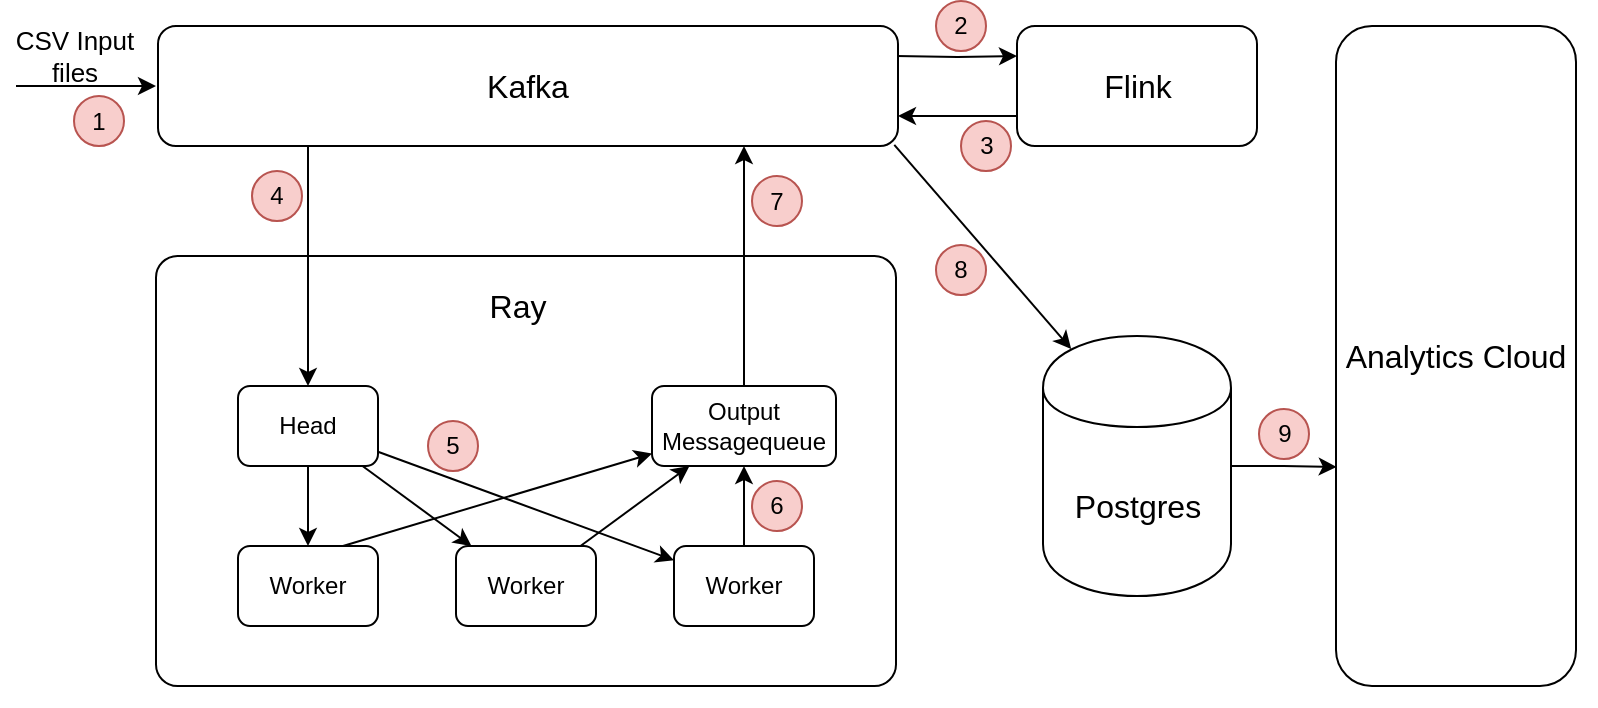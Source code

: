 <mxfile version="12.3.8" type="device" pages="1"><diagram id="EUae6Hl6zSFQ8QGza2RW" name="Page-1"><mxGraphModel dx="1019" dy="492" grid="1" gridSize="10" guides="1" tooltips="1" connect="1" arrows="1" fold="1" page="1" pageScale="1" pageWidth="827" pageHeight="1169" math="0" shadow="0"><root><mxCell id="0"/><mxCell id="1" parent="0"/><mxCell id="H3BJ_8zFWDTxHuBBnb_M-2" value="" style="rounded=1;whiteSpace=wrap;html=1;arcSize=5;" parent="1" vertex="1"><mxGeometry x="80" y="255" width="370" height="215" as="geometry"/></mxCell><mxCell id="H3BJ_8zFWDTxHuBBnb_M-3" value="Ray" style="text;html=1;strokeColor=none;fillColor=none;align=center;verticalAlign=middle;whiteSpace=wrap;rounded=0;fontSize=16;" parent="1" vertex="1"><mxGeometry x="241" y="270" width="40" height="20" as="geometry"/></mxCell><mxCell id="H3BJ_8zFWDTxHuBBnb_M-21" style="edgeStyle=none;rounded=0;orthogonalLoop=1;jettySize=auto;html=1;" parent="1" source="H3BJ_8zFWDTxHuBBnb_M-4" target="H3BJ_8zFWDTxHuBBnb_M-5" edge="1"><mxGeometry relative="1" as="geometry"/></mxCell><mxCell id="H3BJ_8zFWDTxHuBBnb_M-22" style="edgeStyle=none;rounded=0;orthogonalLoop=1;jettySize=auto;html=1;" parent="1" source="H3BJ_8zFWDTxHuBBnb_M-4" target="H3BJ_8zFWDTxHuBBnb_M-6" edge="1"><mxGeometry relative="1" as="geometry"/></mxCell><mxCell id="H3BJ_8zFWDTxHuBBnb_M-23" style="edgeStyle=none;rounded=0;orthogonalLoop=1;jettySize=auto;html=1;" parent="1" source="H3BJ_8zFWDTxHuBBnb_M-4" target="H3BJ_8zFWDTxHuBBnb_M-7" edge="1"><mxGeometry relative="1" as="geometry"/></mxCell><mxCell id="H3BJ_8zFWDTxHuBBnb_M-4" value="Head" style="rounded=1;whiteSpace=wrap;html=1;" parent="1" vertex="1"><mxGeometry x="121" y="320" width="70" height="40" as="geometry"/></mxCell><mxCell id="H3BJ_8zFWDTxHuBBnb_M-28" style="rounded=0;orthogonalLoop=1;jettySize=auto;html=1;exitX=0.75;exitY=0;exitDx=0;exitDy=0;" parent="1" source="H3BJ_8zFWDTxHuBBnb_M-5" target="H3BJ_8zFWDTxHuBBnb_M-9" edge="1"><mxGeometry relative="1" as="geometry"/></mxCell><mxCell id="H3BJ_8zFWDTxHuBBnb_M-5" value="Worker" style="rounded=1;whiteSpace=wrap;html=1;" parent="1" vertex="1"><mxGeometry x="121" y="400" width="70" height="40" as="geometry"/></mxCell><mxCell id="H3BJ_8zFWDTxHuBBnb_M-27" style="rounded=0;orthogonalLoop=1;jettySize=auto;html=1;" parent="1" source="H3BJ_8zFWDTxHuBBnb_M-6" target="H3BJ_8zFWDTxHuBBnb_M-9" edge="1"><mxGeometry relative="1" as="geometry"/></mxCell><mxCell id="H3BJ_8zFWDTxHuBBnb_M-6" value="Worker" style="rounded=1;whiteSpace=wrap;html=1;" parent="1" vertex="1"><mxGeometry x="230" y="400" width="70" height="40" as="geometry"/></mxCell><mxCell id="H3BJ_8zFWDTxHuBBnb_M-26" style="rounded=0;orthogonalLoop=1;jettySize=auto;html=1;entryX=0.5;entryY=1;entryDx=0;entryDy=0;" parent="1" source="H3BJ_8zFWDTxHuBBnb_M-7" target="H3BJ_8zFWDTxHuBBnb_M-9" edge="1"><mxGeometry relative="1" as="geometry"/></mxCell><mxCell id="H3BJ_8zFWDTxHuBBnb_M-7" value="Worker" style="rounded=1;whiteSpace=wrap;html=1;" parent="1" vertex="1"><mxGeometry x="339" y="400" width="70" height="40" as="geometry"/></mxCell><mxCell id="H3BJ_8zFWDTxHuBBnb_M-25" style="edgeStyle=orthogonalEdgeStyle;rounded=0;orthogonalLoop=1;jettySize=auto;html=1;" parent="1" source="H3BJ_8zFWDTxHuBBnb_M-9" target="H3BJ_8zFWDTxHuBBnb_M-10" edge="1"><mxGeometry relative="1" as="geometry"><Array as="points"><mxPoint x="374" y="230"/><mxPoint x="374" y="230"/></Array></mxGeometry></mxCell><mxCell id="H3BJ_8zFWDTxHuBBnb_M-9" value="Output Messagequeue" style="rounded=1;whiteSpace=wrap;html=1;" parent="1" vertex="1"><mxGeometry x="328" y="320" width="92" height="40" as="geometry"/></mxCell><mxCell id="H3BJ_8zFWDTxHuBBnb_M-16" style="edgeStyle=orthogonalEdgeStyle;rounded=0;orthogonalLoop=1;jettySize=auto;html=1;entryX=0;entryY=0.25;entryDx=0;entryDy=0;" parent="1" target="H3BJ_8zFWDTxHuBBnb_M-12" edge="1"><mxGeometry relative="1" as="geometry"><mxPoint x="450" y="155" as="sourcePoint"/></mxGeometry></mxCell><mxCell id="H3BJ_8zFWDTxHuBBnb_M-18" style="rounded=0;orthogonalLoop=1;jettySize=auto;html=1;entryX=0.15;entryY=0.05;entryDx=0;entryDy=0;entryPerimeter=0;exitX=0.995;exitY=0.991;exitDx=0;exitDy=0;exitPerimeter=0;" parent="1" source="H3BJ_8zFWDTxHuBBnb_M-10" target="H3BJ_8zFWDTxHuBBnb_M-11" edge="1"><mxGeometry relative="1" as="geometry"><mxPoint x="450" y="201" as="sourcePoint"/></mxGeometry></mxCell><mxCell id="H3BJ_8zFWDTxHuBBnb_M-24" style="edgeStyle=orthogonalEdgeStyle;rounded=0;orthogonalLoop=1;jettySize=auto;html=1;" parent="1" source="H3BJ_8zFWDTxHuBBnb_M-10" target="H3BJ_8zFWDTxHuBBnb_M-4" edge="1"><mxGeometry relative="1" as="geometry"><Array as="points"><mxPoint x="156" y="230"/><mxPoint x="156" y="230"/></Array></mxGeometry></mxCell><mxCell id="H3BJ_8zFWDTxHuBBnb_M-10" value="Kafka" style="rounded=1;whiteSpace=wrap;html=1;fontSize=16;" parent="1" vertex="1"><mxGeometry x="81" y="140" width="370" height="60" as="geometry"/></mxCell><mxCell id="H3BJ_8zFWDTxHuBBnb_M-19" style="edgeStyle=orthogonalEdgeStyle;rounded=0;orthogonalLoop=1;jettySize=auto;html=1;entryX=0.003;entryY=0.668;entryDx=0;entryDy=0;exitX=1;exitY=0.5;exitDx=0;exitDy=0;entryPerimeter=0;" parent="1" source="H3BJ_8zFWDTxHuBBnb_M-11" target="H3BJ_8zFWDTxHuBBnb_M-14" edge="1"><mxGeometry relative="1" as="geometry"><mxPoint x="618" y="388" as="sourcePoint"/></mxGeometry></mxCell><mxCell id="H3BJ_8zFWDTxHuBBnb_M-11" value="Postgres" style="shape=cylinder;whiteSpace=wrap;html=1;boundedLbl=1;backgroundOutline=1;rounded=1;fontSize=16;" parent="1" vertex="1"><mxGeometry x="523.5" y="295" width="94" height="130" as="geometry"/></mxCell><mxCell id="H3BJ_8zFWDTxHuBBnb_M-17" style="edgeStyle=orthogonalEdgeStyle;rounded=0;orthogonalLoop=1;jettySize=auto;html=1;entryX=1;entryY=0.75;entryDx=0;entryDy=0;exitX=0;exitY=0.75;exitDx=0;exitDy=0;" parent="1" source="H3BJ_8zFWDTxHuBBnb_M-12" target="H3BJ_8zFWDTxHuBBnb_M-10" edge="1"><mxGeometry relative="1" as="geometry"/></mxCell><mxCell id="H3BJ_8zFWDTxHuBBnb_M-12" value="Flink" style="rounded=1;whiteSpace=wrap;html=1;fontSize=16;" parent="1" vertex="1"><mxGeometry x="510.5" y="140" width="120" height="60" as="geometry"/></mxCell><mxCell id="H3BJ_8zFWDTxHuBBnb_M-14" value="Analytics Cloud" style="rounded=1;whiteSpace=wrap;html=1;fontSize=16;" parent="1" vertex="1"><mxGeometry x="670" y="140" width="120" height="330" as="geometry"/></mxCell><mxCell id="H3BJ_8zFWDTxHuBBnb_M-29" style="edgeStyle=orthogonalEdgeStyle;rounded=0;orthogonalLoop=1;jettySize=auto;html=1;entryX=0;entryY=0.25;entryDx=0;entryDy=0;" parent="1" edge="1"><mxGeometry relative="1" as="geometry"><mxPoint x="10" y="170" as="sourcePoint"/><mxPoint x="80" y="170" as="targetPoint"/><Array as="points"><mxPoint x="40" y="170"/><mxPoint x="40" y="170"/></Array></mxGeometry></mxCell><mxCell id="H3BJ_8zFWDTxHuBBnb_M-30" value="CSV Input&lt;br style=&quot;font-size: 13px;&quot;&gt;files" style="text;html=1;align=center;verticalAlign=middle;resizable=0;points=[];;autosize=1;strokeWidth=1;fontSize=13;" parent="1" vertex="1"><mxGeometry x="4" y="135" width="70" height="40" as="geometry"/></mxCell><mxCell id="H3BJ_8zFWDTxHuBBnb_M-31" value="&amp;nbsp; &amp;nbsp;" style="text;html=1;align=center;verticalAlign=middle;resizable=0;points=[];;autosize=1;fontSize=16;" parent="1" vertex="1"><mxGeometry x="770" y="460" width="30" height="20" as="geometry"/></mxCell><mxCell id="DeZ5b7Pxy3HOVGMe-Opm-2" value="1" style="ellipse;whiteSpace=wrap;html=1;aspect=fixed;fillColor=#f8cecc;strokeColor=#b85450;" vertex="1" parent="1"><mxGeometry x="39" y="175" width="25" height="25" as="geometry"/></mxCell><mxCell id="DeZ5b7Pxy3HOVGMe-Opm-3" value="5" style="ellipse;whiteSpace=wrap;html=1;aspect=fixed;fillColor=#f8cecc;strokeColor=#b85450;" vertex="1" parent="1"><mxGeometry x="216" y="337.5" width="25" height="25" as="geometry"/></mxCell><mxCell id="DeZ5b7Pxy3HOVGMe-Opm-4" value="4" style="ellipse;whiteSpace=wrap;html=1;aspect=fixed;fillColor=#f8cecc;strokeColor=#b85450;" vertex="1" parent="1"><mxGeometry x="128" y="212.5" width="25" height="25" as="geometry"/></mxCell><mxCell id="DeZ5b7Pxy3HOVGMe-Opm-5" value="3" style="ellipse;whiteSpace=wrap;html=1;aspect=fixed;fillColor=#f8cecc;strokeColor=#b85450;" vertex="1" parent="1"><mxGeometry x="482.5" y="187.5" width="25" height="25" as="geometry"/></mxCell><mxCell id="DeZ5b7Pxy3HOVGMe-Opm-6" value="2" style="ellipse;whiteSpace=wrap;html=1;aspect=fixed;fillColor=#f8cecc;strokeColor=#b85450;" vertex="1" parent="1"><mxGeometry x="470" y="127.5" width="25" height="25" as="geometry"/></mxCell><mxCell id="DeZ5b7Pxy3HOVGMe-Opm-9" value="8" style="ellipse;whiteSpace=wrap;html=1;aspect=fixed;fillColor=#f8cecc;strokeColor=#b85450;" vertex="1" parent="1"><mxGeometry x="470" y="249.5" width="25" height="25" as="geometry"/></mxCell><mxCell id="DeZ5b7Pxy3HOVGMe-Opm-10" value="7" style="ellipse;whiteSpace=wrap;html=1;aspect=fixed;fillColor=#f8cecc;strokeColor=#b85450;" vertex="1" parent="1"><mxGeometry x="378" y="215" width="25" height="25" as="geometry"/></mxCell><mxCell id="DeZ5b7Pxy3HOVGMe-Opm-11" value="6" style="ellipse;whiteSpace=wrap;html=1;aspect=fixed;fillColor=#f8cecc;strokeColor=#b85450;" vertex="1" parent="1"><mxGeometry x="378" y="367.5" width="25" height="25" as="geometry"/></mxCell><mxCell id="DeZ5b7Pxy3HOVGMe-Opm-12" value="9" style="ellipse;whiteSpace=wrap;html=1;aspect=fixed;fillColor=#f8cecc;strokeColor=#b85450;" vertex="1" parent="1"><mxGeometry x="631.5" y="331.5" width="25" height="25" as="geometry"/></mxCell></root></mxGraphModel></diagram></mxfile>